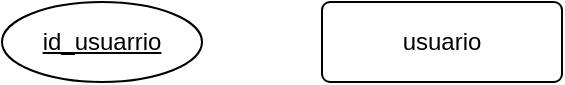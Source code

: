 <mxfile version="21.0.10" type="github" pages="2">
  <diagram name="enntidad relacion" id="T_VVyUdc56Ve-9aa7WN1">
    <mxGraphModel dx="794" dy="740" grid="1" gridSize="10" guides="1" tooltips="1" connect="1" arrows="1" fold="1" page="1" pageScale="1" pageWidth="827" pageHeight="1169" math="0" shadow="0">
      <root>
        <mxCell id="0" />
        <mxCell id="1" parent="0" />
        <mxCell id="WN1AvgcFRPcrMHn4_S1V-1" value="usuario" style="rounded=1;arcSize=10;whiteSpace=wrap;html=1;align=center;" vertex="1" parent="1">
          <mxGeometry x="320" y="320" width="120" height="40" as="geometry" />
        </mxCell>
        <mxCell id="WN1AvgcFRPcrMHn4_S1V-3" value="id_usuarrio" style="ellipse;whiteSpace=wrap;html=1;align=center;fontStyle=4;" vertex="1" parent="1">
          <mxGeometry x="160" y="320" width="100" height="40" as="geometry" />
        </mxCell>
      </root>
    </mxGraphModel>
  </diagram>
  <diagram id="jh0eW-dTovCyy2cVe1m8" name="relacional">
    <mxGraphModel dx="794" dy="740" grid="1" gridSize="10" guides="1" tooltips="1" connect="1" arrows="1" fold="1" page="1" pageScale="1" pageWidth="827" pageHeight="1169" math="0" shadow="0">
      <root>
        <mxCell id="0" />
        <mxCell id="1" parent="0" />
      </root>
    </mxGraphModel>
  </diagram>
</mxfile>
